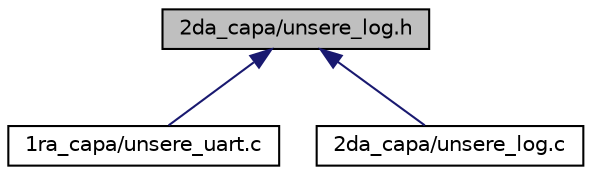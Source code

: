 digraph "2da_capa/unsere_log.h"
{
  edge [fontname="Helvetica",fontsize="10",labelfontname="Helvetica",labelfontsize="10"];
  node [fontname="Helvetica",fontsize="10",shape=record];
  Node1 [label="2da_capa/unsere_log.h",height=0.2,width=0.4,color="black", fillcolor="grey75", style="filled", fontcolor="black"];
  Node1 -> Node2 [dir="back",color="midnightblue",fontsize="10",style="solid",fontname="Helvetica"];
  Node2 [label="1ra_capa/unsere_uart.c",height=0.2,width=0.4,color="black", fillcolor="white", style="filled",URL="$unsere__uart_8c.html"];
  Node1 -> Node3 [dir="back",color="midnightblue",fontsize="10",style="solid",fontname="Helvetica"];
  Node3 [label="2da_capa/unsere_log.c",height=0.2,width=0.4,color="black", fillcolor="white", style="filled",URL="$unsere__log_8c.html"];
}
